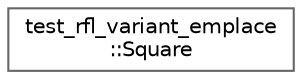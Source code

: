 digraph "类继承关系图"
{
 // LATEX_PDF_SIZE
  bgcolor="transparent";
  edge [fontname=Helvetica,fontsize=10,labelfontname=Helvetica,labelfontsize=10];
  node [fontname=Helvetica,fontsize=10,shape=box,height=0.2,width=0.4];
  rankdir="LR";
  Node0 [id="Node000000",label="test_rfl_variant_emplace\l::Square",height=0.2,width=0.4,color="grey40", fillcolor="white", style="filled",URL="$structtest__rfl__variant__emplace_1_1_square.html",tooltip=" "];
}
